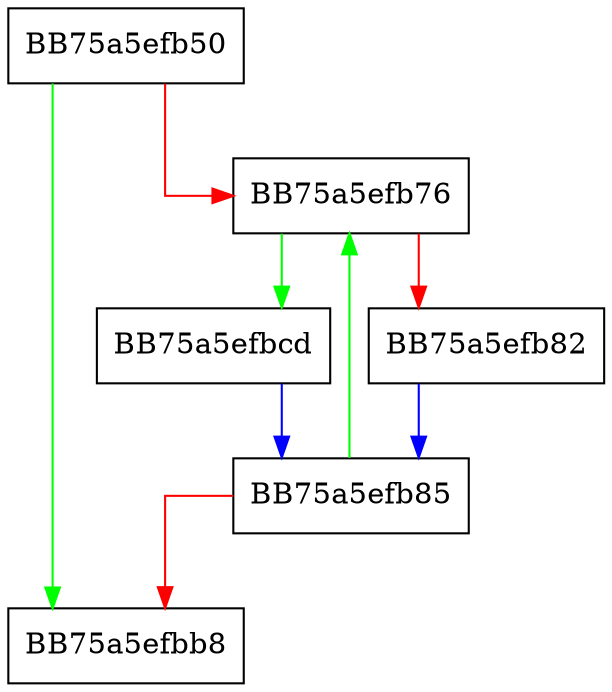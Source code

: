digraph finalizeAggFunctions {
  node [shape="box"];
  graph [splines=ortho];
  BB75a5efb50 -> BB75a5efbb8 [color="green"];
  BB75a5efb50 -> BB75a5efb76 [color="red"];
  BB75a5efb76 -> BB75a5efbcd [color="green"];
  BB75a5efb76 -> BB75a5efb82 [color="red"];
  BB75a5efb82 -> BB75a5efb85 [color="blue"];
  BB75a5efb85 -> BB75a5efb76 [color="green"];
  BB75a5efb85 -> BB75a5efbb8 [color="red"];
  BB75a5efbcd -> BB75a5efb85 [color="blue"];
}